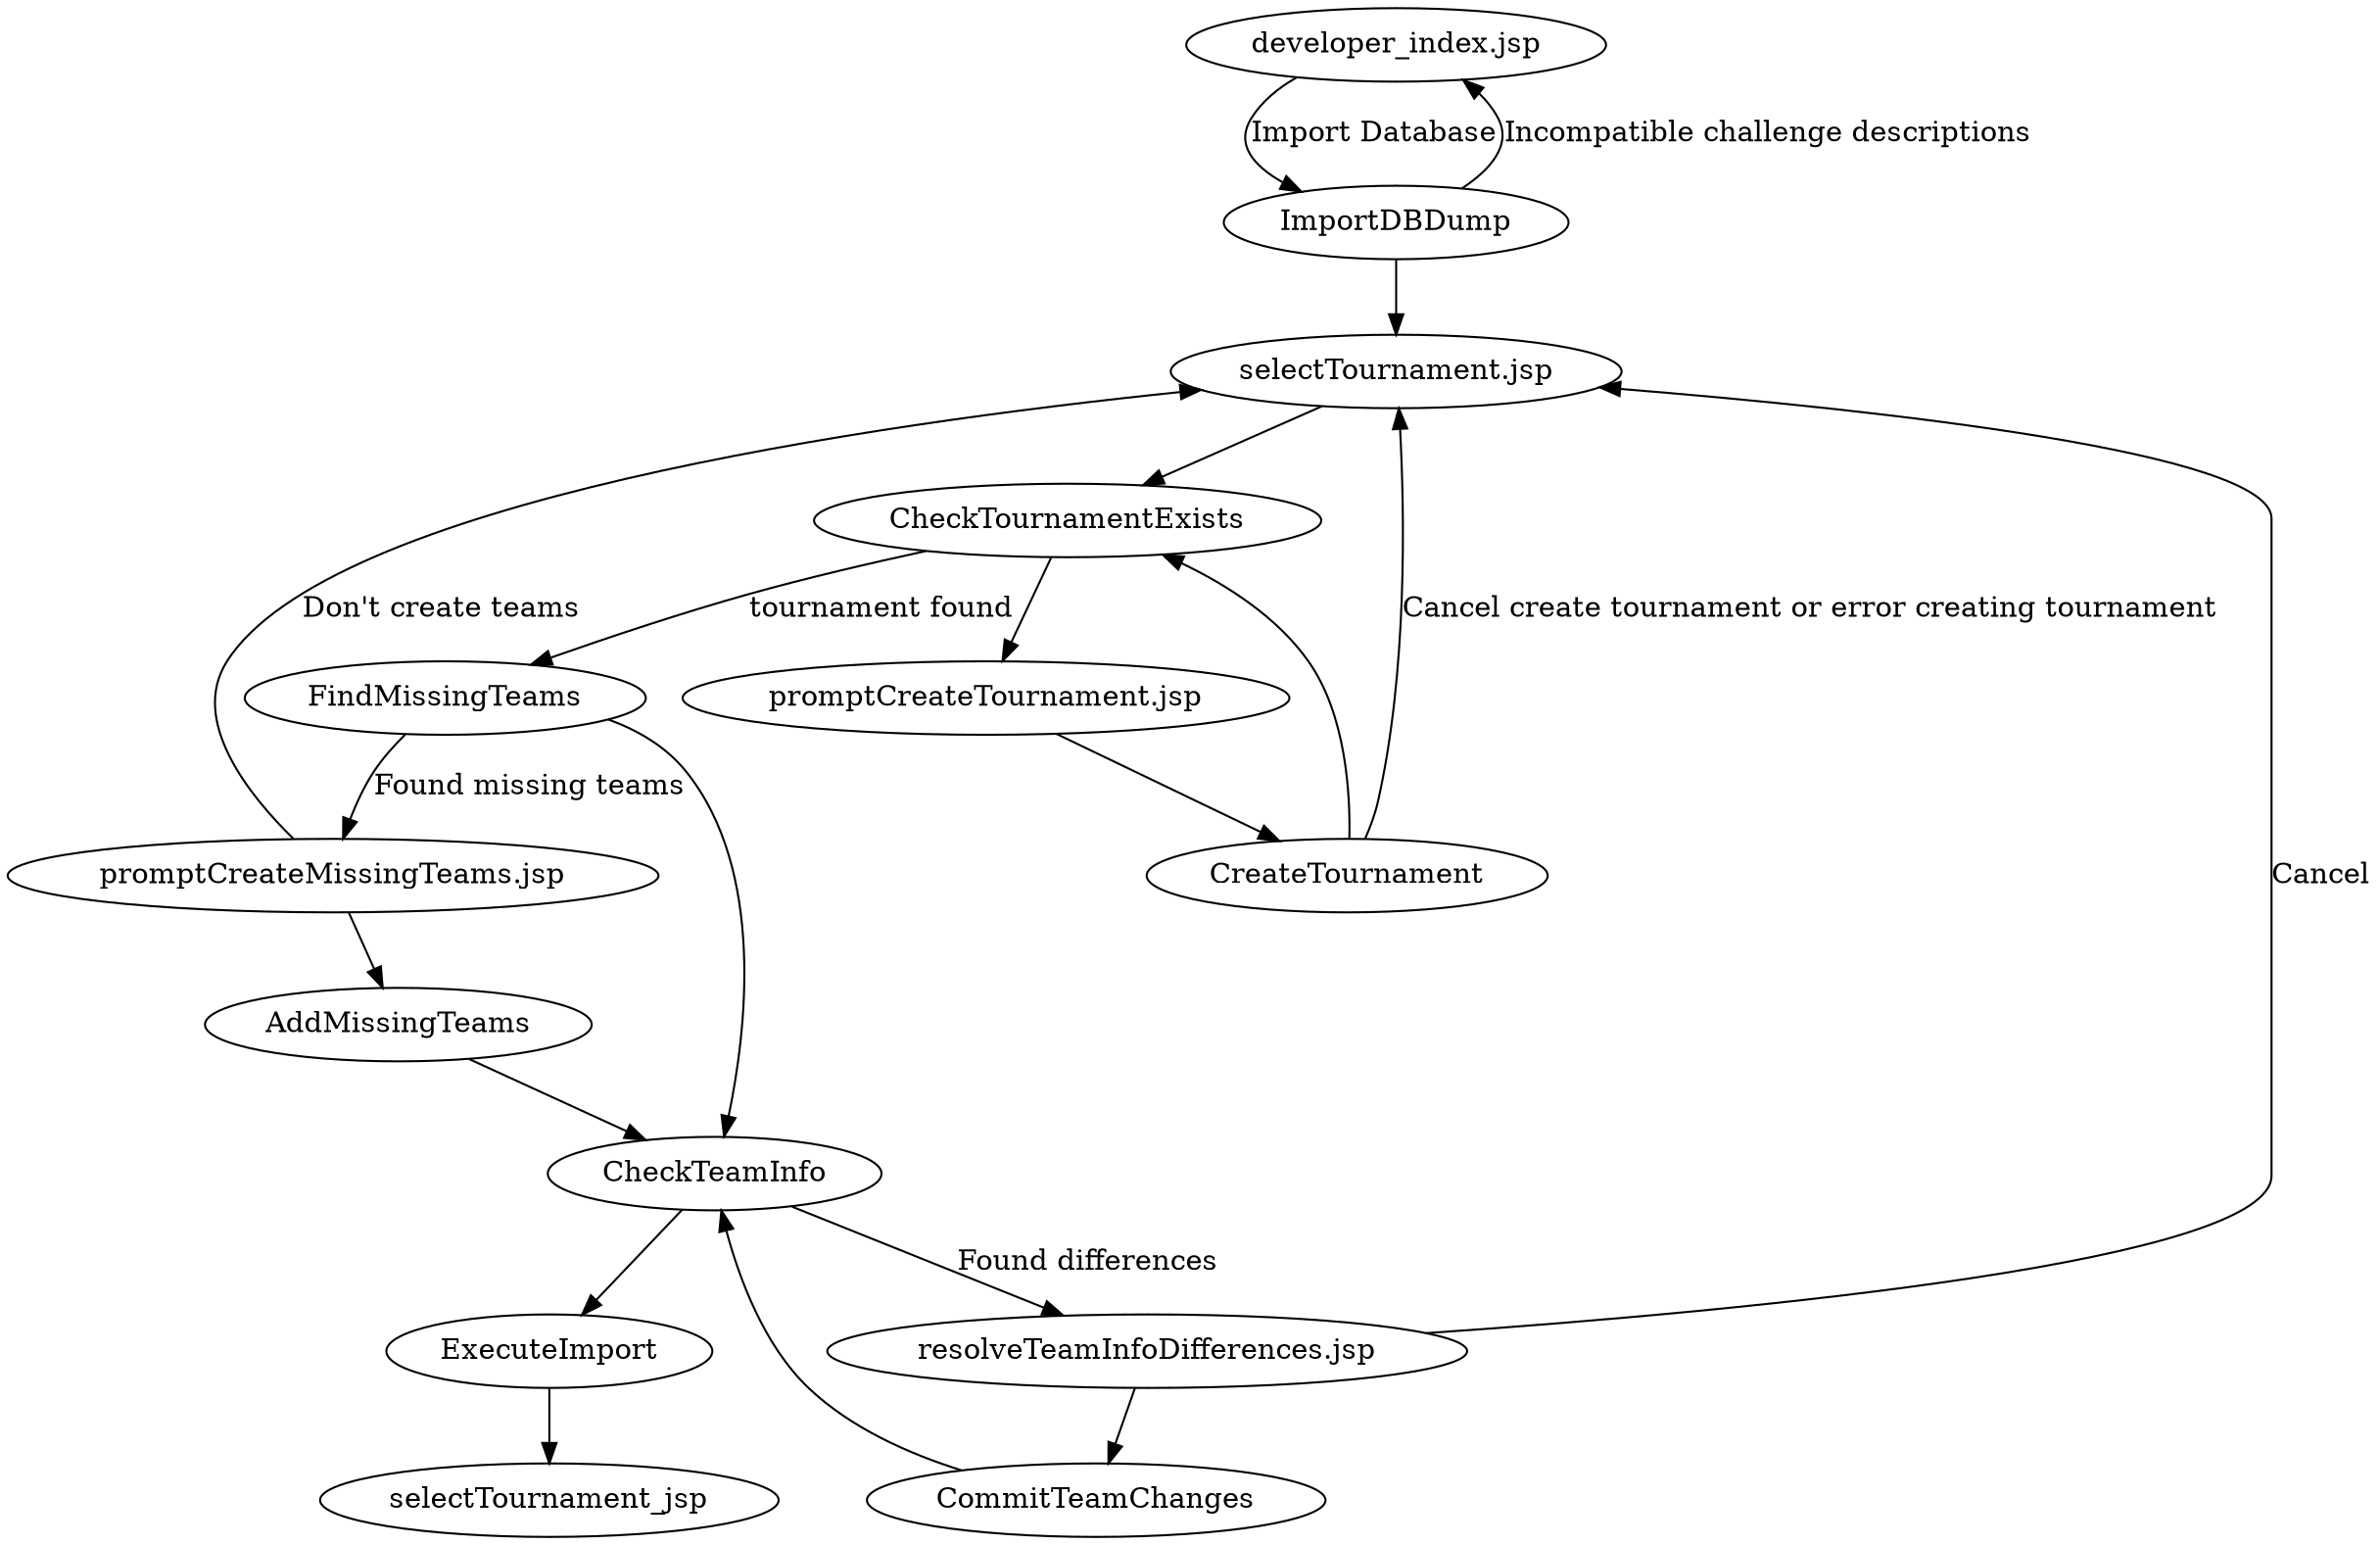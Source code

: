 digraph import_database {

"developer_index.jsp" -> ImportDBDump [label="Import Database"];

ImportDBDump -> "selectTournament.jsp";

ImportDBDump -> "developer_index.jsp" [label="Incompatible challenge descriptions"]

"selectTournament.jsp" -> CheckTournamentExists;

CheckTournamentExists -> "promptCreateTournament.jsp";

CheckTournamentExists -> FindMissingTeams [label="tournament found"];

"promptCreateTournament.jsp" -> CreateTournament;

CreateTournament -> "selectTournament.jsp" [label="Cancel create tournament or error creating tournament"];

CreateTournament -> CheckTournamentExists;

FindMissingTeams -> CheckTeamInfo;

FindMissingTeams -> "promptCreateMissingTeams.jsp" [label="Found missing teams"];

"promptCreateMissingTeams.jsp" -> AddMissingTeams;

"promptCreateMissingTeams.jsp" -> "selectTournament.jsp" [label="Don't create teams"];

AddMissingTeams -> CheckTeamInfo;

CheckTeamInfo -> ExecuteImport;

CheckTeamInfo -> "resolveTeamInfoDifferences.jsp" [label="Found differences"];

"resolveTeamInfoDifferences.jsp" -> CommitTeamChanges;

"resolveTeamInfoDifferences.jsp" -> "selectTournament.jsp" [label="Cancel"];

CommitTeamChanges -> CheckTeamInfo;

ExecuteImport -> selectTournament_jsp;

}
